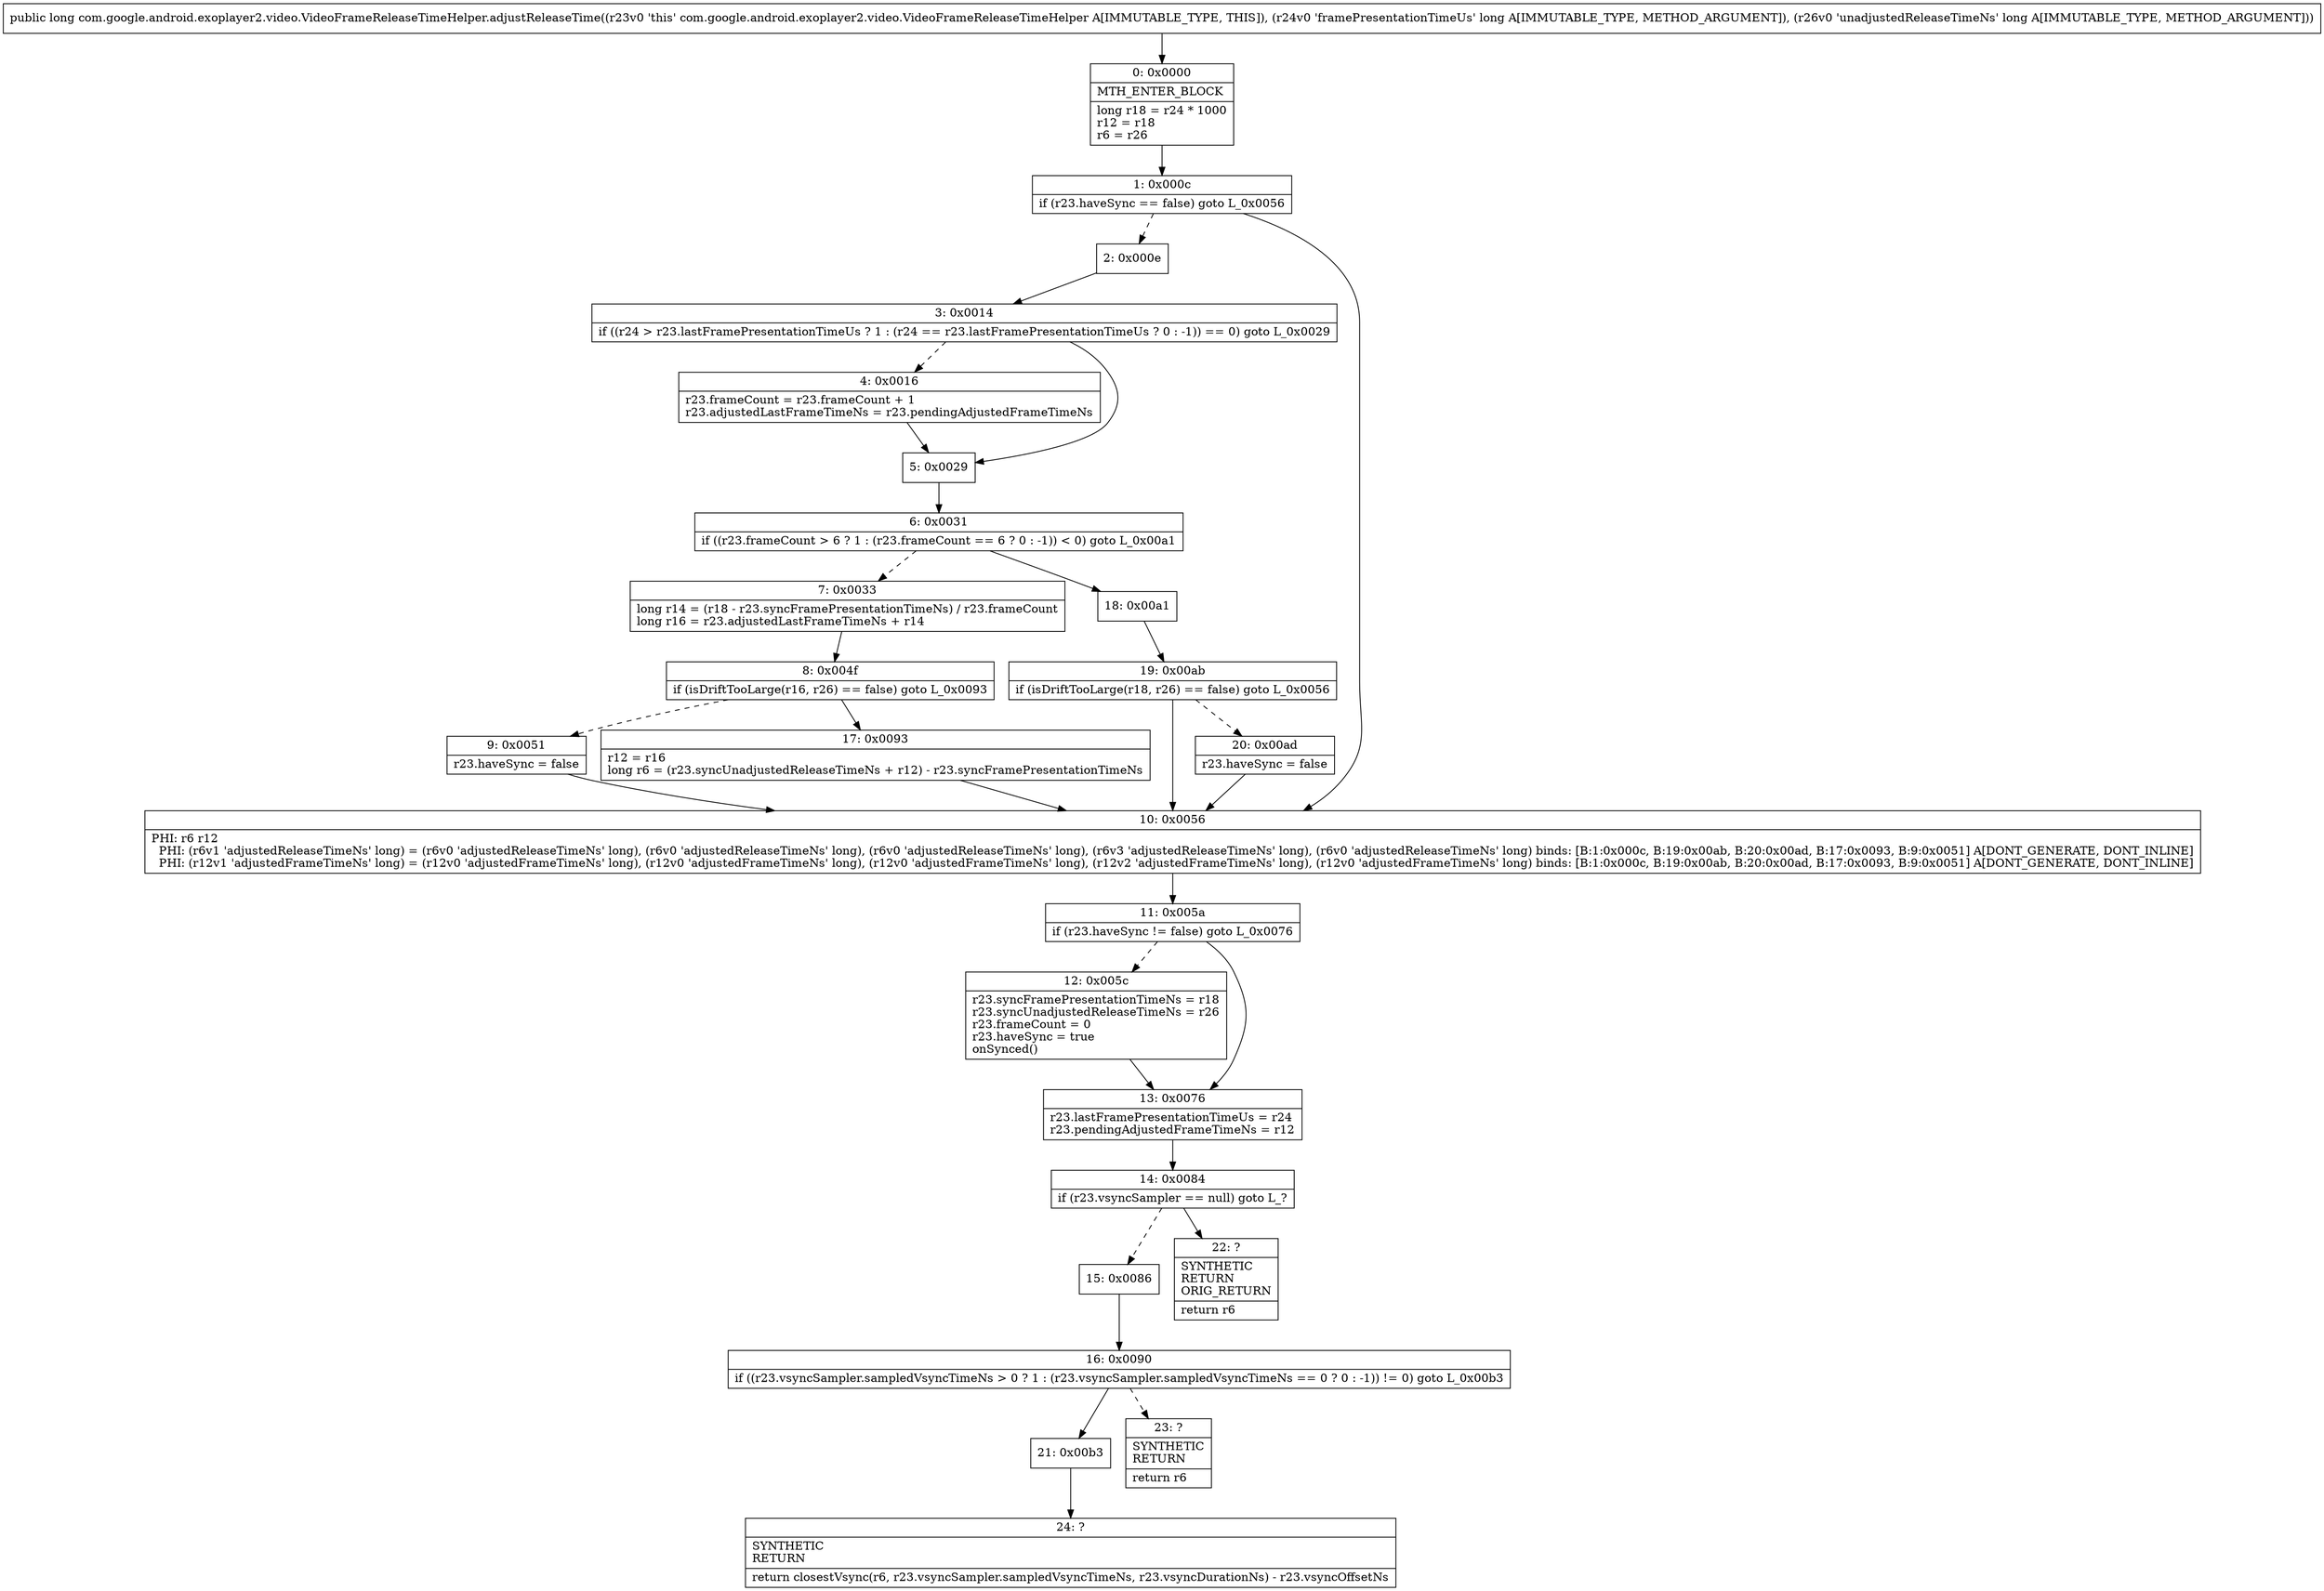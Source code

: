 digraph "CFG forcom.google.android.exoplayer2.video.VideoFrameReleaseTimeHelper.adjustReleaseTime(JJ)J" {
Node_0 [shape=record,label="{0\:\ 0x0000|MTH_ENTER_BLOCK\l|long r18 = r24 * 1000\lr12 = r18\lr6 = r26\l}"];
Node_1 [shape=record,label="{1\:\ 0x000c|if (r23.haveSync == false) goto L_0x0056\l}"];
Node_2 [shape=record,label="{2\:\ 0x000e}"];
Node_3 [shape=record,label="{3\:\ 0x0014|if ((r24 \> r23.lastFramePresentationTimeUs ? 1 : (r24 == r23.lastFramePresentationTimeUs ? 0 : \-1)) == 0) goto L_0x0029\l}"];
Node_4 [shape=record,label="{4\:\ 0x0016|r23.frameCount = r23.frameCount + 1\lr23.adjustedLastFrameTimeNs = r23.pendingAdjustedFrameTimeNs\l}"];
Node_5 [shape=record,label="{5\:\ 0x0029}"];
Node_6 [shape=record,label="{6\:\ 0x0031|if ((r23.frameCount \> 6 ? 1 : (r23.frameCount == 6 ? 0 : \-1)) \< 0) goto L_0x00a1\l}"];
Node_7 [shape=record,label="{7\:\ 0x0033|long r14 = (r18 \- r23.syncFramePresentationTimeNs) \/ r23.frameCount\llong r16 = r23.adjustedLastFrameTimeNs + r14\l}"];
Node_8 [shape=record,label="{8\:\ 0x004f|if (isDriftTooLarge(r16, r26) == false) goto L_0x0093\l}"];
Node_9 [shape=record,label="{9\:\ 0x0051|r23.haveSync = false\l}"];
Node_10 [shape=record,label="{10\:\ 0x0056|PHI: r6 r12 \l  PHI: (r6v1 'adjustedReleaseTimeNs' long) = (r6v0 'adjustedReleaseTimeNs' long), (r6v0 'adjustedReleaseTimeNs' long), (r6v0 'adjustedReleaseTimeNs' long), (r6v3 'adjustedReleaseTimeNs' long), (r6v0 'adjustedReleaseTimeNs' long) binds: [B:1:0x000c, B:19:0x00ab, B:20:0x00ad, B:17:0x0093, B:9:0x0051] A[DONT_GENERATE, DONT_INLINE]\l  PHI: (r12v1 'adjustedFrameTimeNs' long) = (r12v0 'adjustedFrameTimeNs' long), (r12v0 'adjustedFrameTimeNs' long), (r12v0 'adjustedFrameTimeNs' long), (r12v2 'adjustedFrameTimeNs' long), (r12v0 'adjustedFrameTimeNs' long) binds: [B:1:0x000c, B:19:0x00ab, B:20:0x00ad, B:17:0x0093, B:9:0x0051] A[DONT_GENERATE, DONT_INLINE]\l}"];
Node_11 [shape=record,label="{11\:\ 0x005a|if (r23.haveSync != false) goto L_0x0076\l}"];
Node_12 [shape=record,label="{12\:\ 0x005c|r23.syncFramePresentationTimeNs = r18\lr23.syncUnadjustedReleaseTimeNs = r26\lr23.frameCount = 0\lr23.haveSync = true\lonSynced()\l}"];
Node_13 [shape=record,label="{13\:\ 0x0076|r23.lastFramePresentationTimeUs = r24\lr23.pendingAdjustedFrameTimeNs = r12\l}"];
Node_14 [shape=record,label="{14\:\ 0x0084|if (r23.vsyncSampler == null) goto L_?\l}"];
Node_15 [shape=record,label="{15\:\ 0x0086}"];
Node_16 [shape=record,label="{16\:\ 0x0090|if ((r23.vsyncSampler.sampledVsyncTimeNs \> 0 ? 1 : (r23.vsyncSampler.sampledVsyncTimeNs == 0 ? 0 : \-1)) != 0) goto L_0x00b3\l}"];
Node_17 [shape=record,label="{17\:\ 0x0093|r12 = r16\llong r6 = (r23.syncUnadjustedReleaseTimeNs + r12) \- r23.syncFramePresentationTimeNs\l}"];
Node_18 [shape=record,label="{18\:\ 0x00a1}"];
Node_19 [shape=record,label="{19\:\ 0x00ab|if (isDriftTooLarge(r18, r26) == false) goto L_0x0056\l}"];
Node_20 [shape=record,label="{20\:\ 0x00ad|r23.haveSync = false\l}"];
Node_21 [shape=record,label="{21\:\ 0x00b3}"];
Node_22 [shape=record,label="{22\:\ ?|SYNTHETIC\lRETURN\lORIG_RETURN\l|return r6\l}"];
Node_23 [shape=record,label="{23\:\ ?|SYNTHETIC\lRETURN\l|return r6\l}"];
Node_24 [shape=record,label="{24\:\ ?|SYNTHETIC\lRETURN\l|return closestVsync(r6, r23.vsyncSampler.sampledVsyncTimeNs, r23.vsyncDurationNs) \- r23.vsyncOffsetNs\l}"];
MethodNode[shape=record,label="{public long com.google.android.exoplayer2.video.VideoFrameReleaseTimeHelper.adjustReleaseTime((r23v0 'this' com.google.android.exoplayer2.video.VideoFrameReleaseTimeHelper A[IMMUTABLE_TYPE, THIS]), (r24v0 'framePresentationTimeUs' long A[IMMUTABLE_TYPE, METHOD_ARGUMENT]), (r26v0 'unadjustedReleaseTimeNs' long A[IMMUTABLE_TYPE, METHOD_ARGUMENT])) }"];
MethodNode -> Node_0;
Node_0 -> Node_1;
Node_1 -> Node_2[style=dashed];
Node_1 -> Node_10;
Node_2 -> Node_3;
Node_3 -> Node_4[style=dashed];
Node_3 -> Node_5;
Node_4 -> Node_5;
Node_5 -> Node_6;
Node_6 -> Node_7[style=dashed];
Node_6 -> Node_18;
Node_7 -> Node_8;
Node_8 -> Node_9[style=dashed];
Node_8 -> Node_17;
Node_9 -> Node_10;
Node_10 -> Node_11;
Node_11 -> Node_12[style=dashed];
Node_11 -> Node_13;
Node_12 -> Node_13;
Node_13 -> Node_14;
Node_14 -> Node_15[style=dashed];
Node_14 -> Node_22;
Node_15 -> Node_16;
Node_16 -> Node_21;
Node_16 -> Node_23[style=dashed];
Node_17 -> Node_10;
Node_18 -> Node_19;
Node_19 -> Node_10;
Node_19 -> Node_20[style=dashed];
Node_20 -> Node_10;
Node_21 -> Node_24;
}

